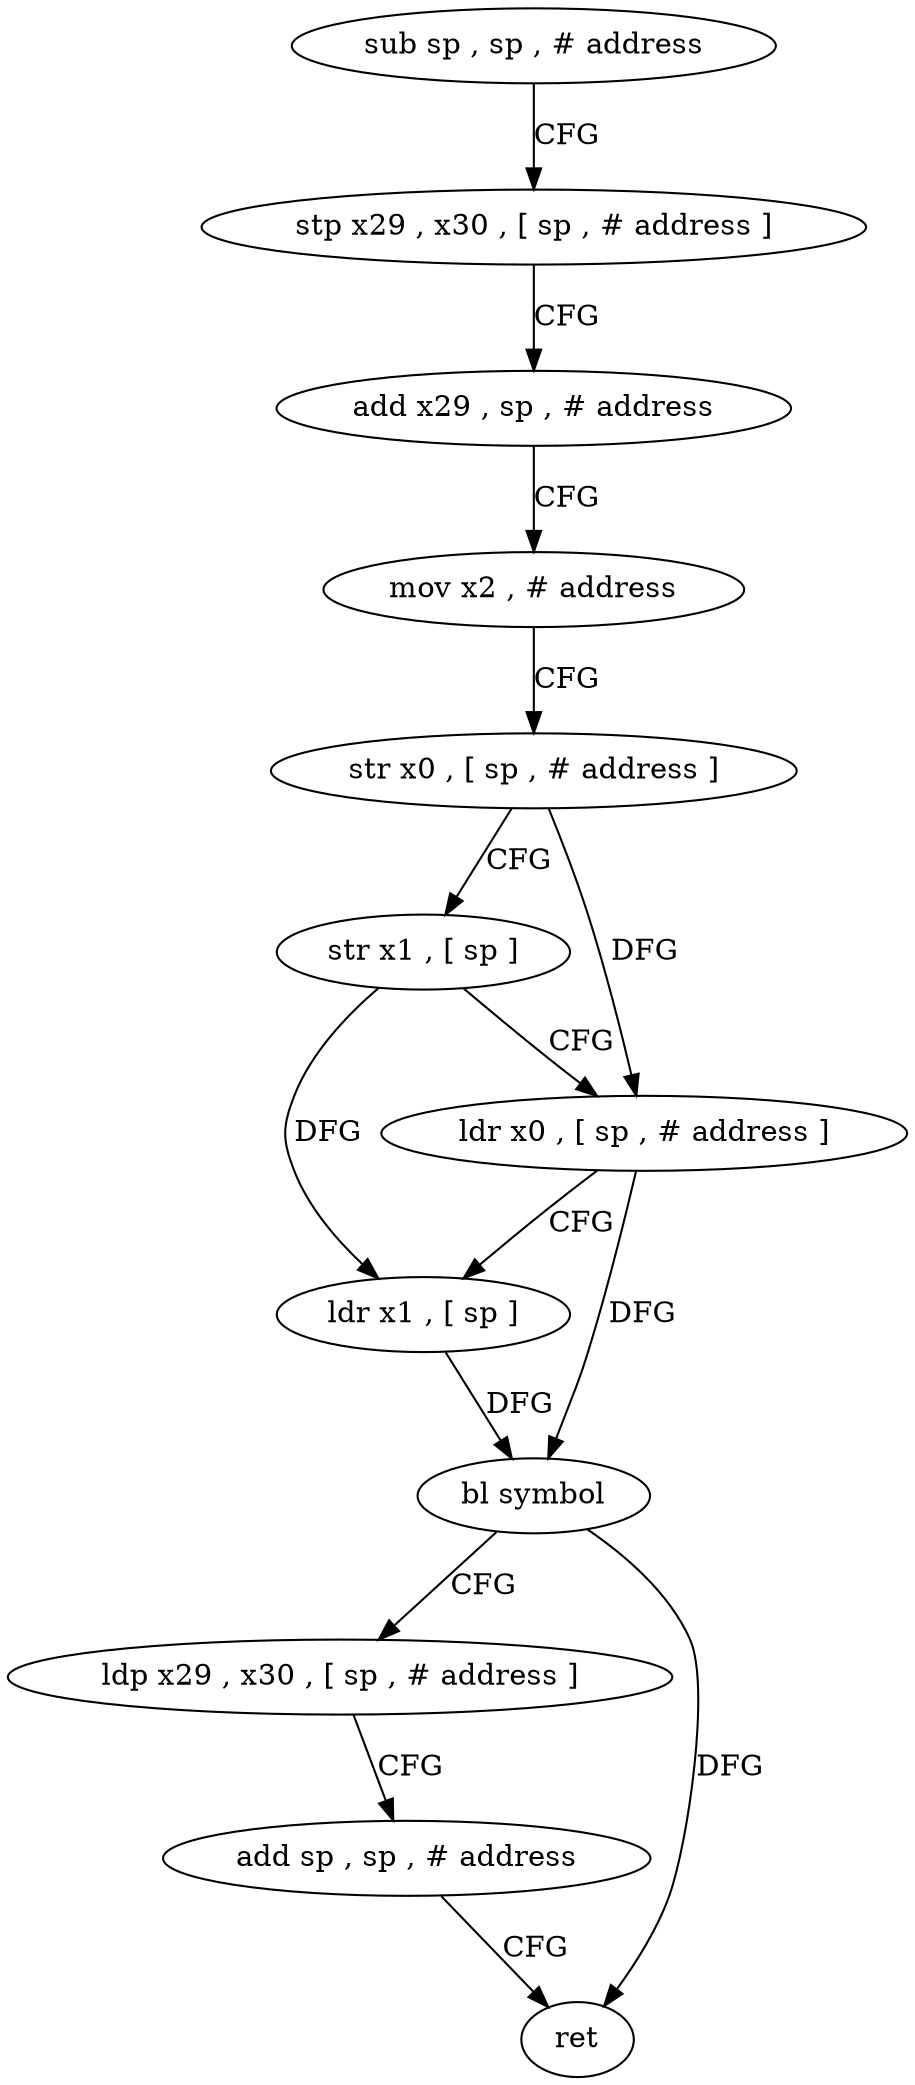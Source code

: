 digraph "func" {
"4227760" [label = "sub sp , sp , # address" ]
"4227764" [label = "stp x29 , x30 , [ sp , # address ]" ]
"4227768" [label = "add x29 , sp , # address" ]
"4227772" [label = "mov x2 , # address" ]
"4227776" [label = "str x0 , [ sp , # address ]" ]
"4227780" [label = "str x1 , [ sp ]" ]
"4227784" [label = "ldr x0 , [ sp , # address ]" ]
"4227788" [label = "ldr x1 , [ sp ]" ]
"4227792" [label = "bl symbol" ]
"4227796" [label = "ldp x29 , x30 , [ sp , # address ]" ]
"4227800" [label = "add sp , sp , # address" ]
"4227804" [label = "ret" ]
"4227760" -> "4227764" [ label = "CFG" ]
"4227764" -> "4227768" [ label = "CFG" ]
"4227768" -> "4227772" [ label = "CFG" ]
"4227772" -> "4227776" [ label = "CFG" ]
"4227776" -> "4227780" [ label = "CFG" ]
"4227776" -> "4227784" [ label = "DFG" ]
"4227780" -> "4227784" [ label = "CFG" ]
"4227780" -> "4227788" [ label = "DFG" ]
"4227784" -> "4227788" [ label = "CFG" ]
"4227784" -> "4227792" [ label = "DFG" ]
"4227788" -> "4227792" [ label = "DFG" ]
"4227792" -> "4227796" [ label = "CFG" ]
"4227792" -> "4227804" [ label = "DFG" ]
"4227796" -> "4227800" [ label = "CFG" ]
"4227800" -> "4227804" [ label = "CFG" ]
}
